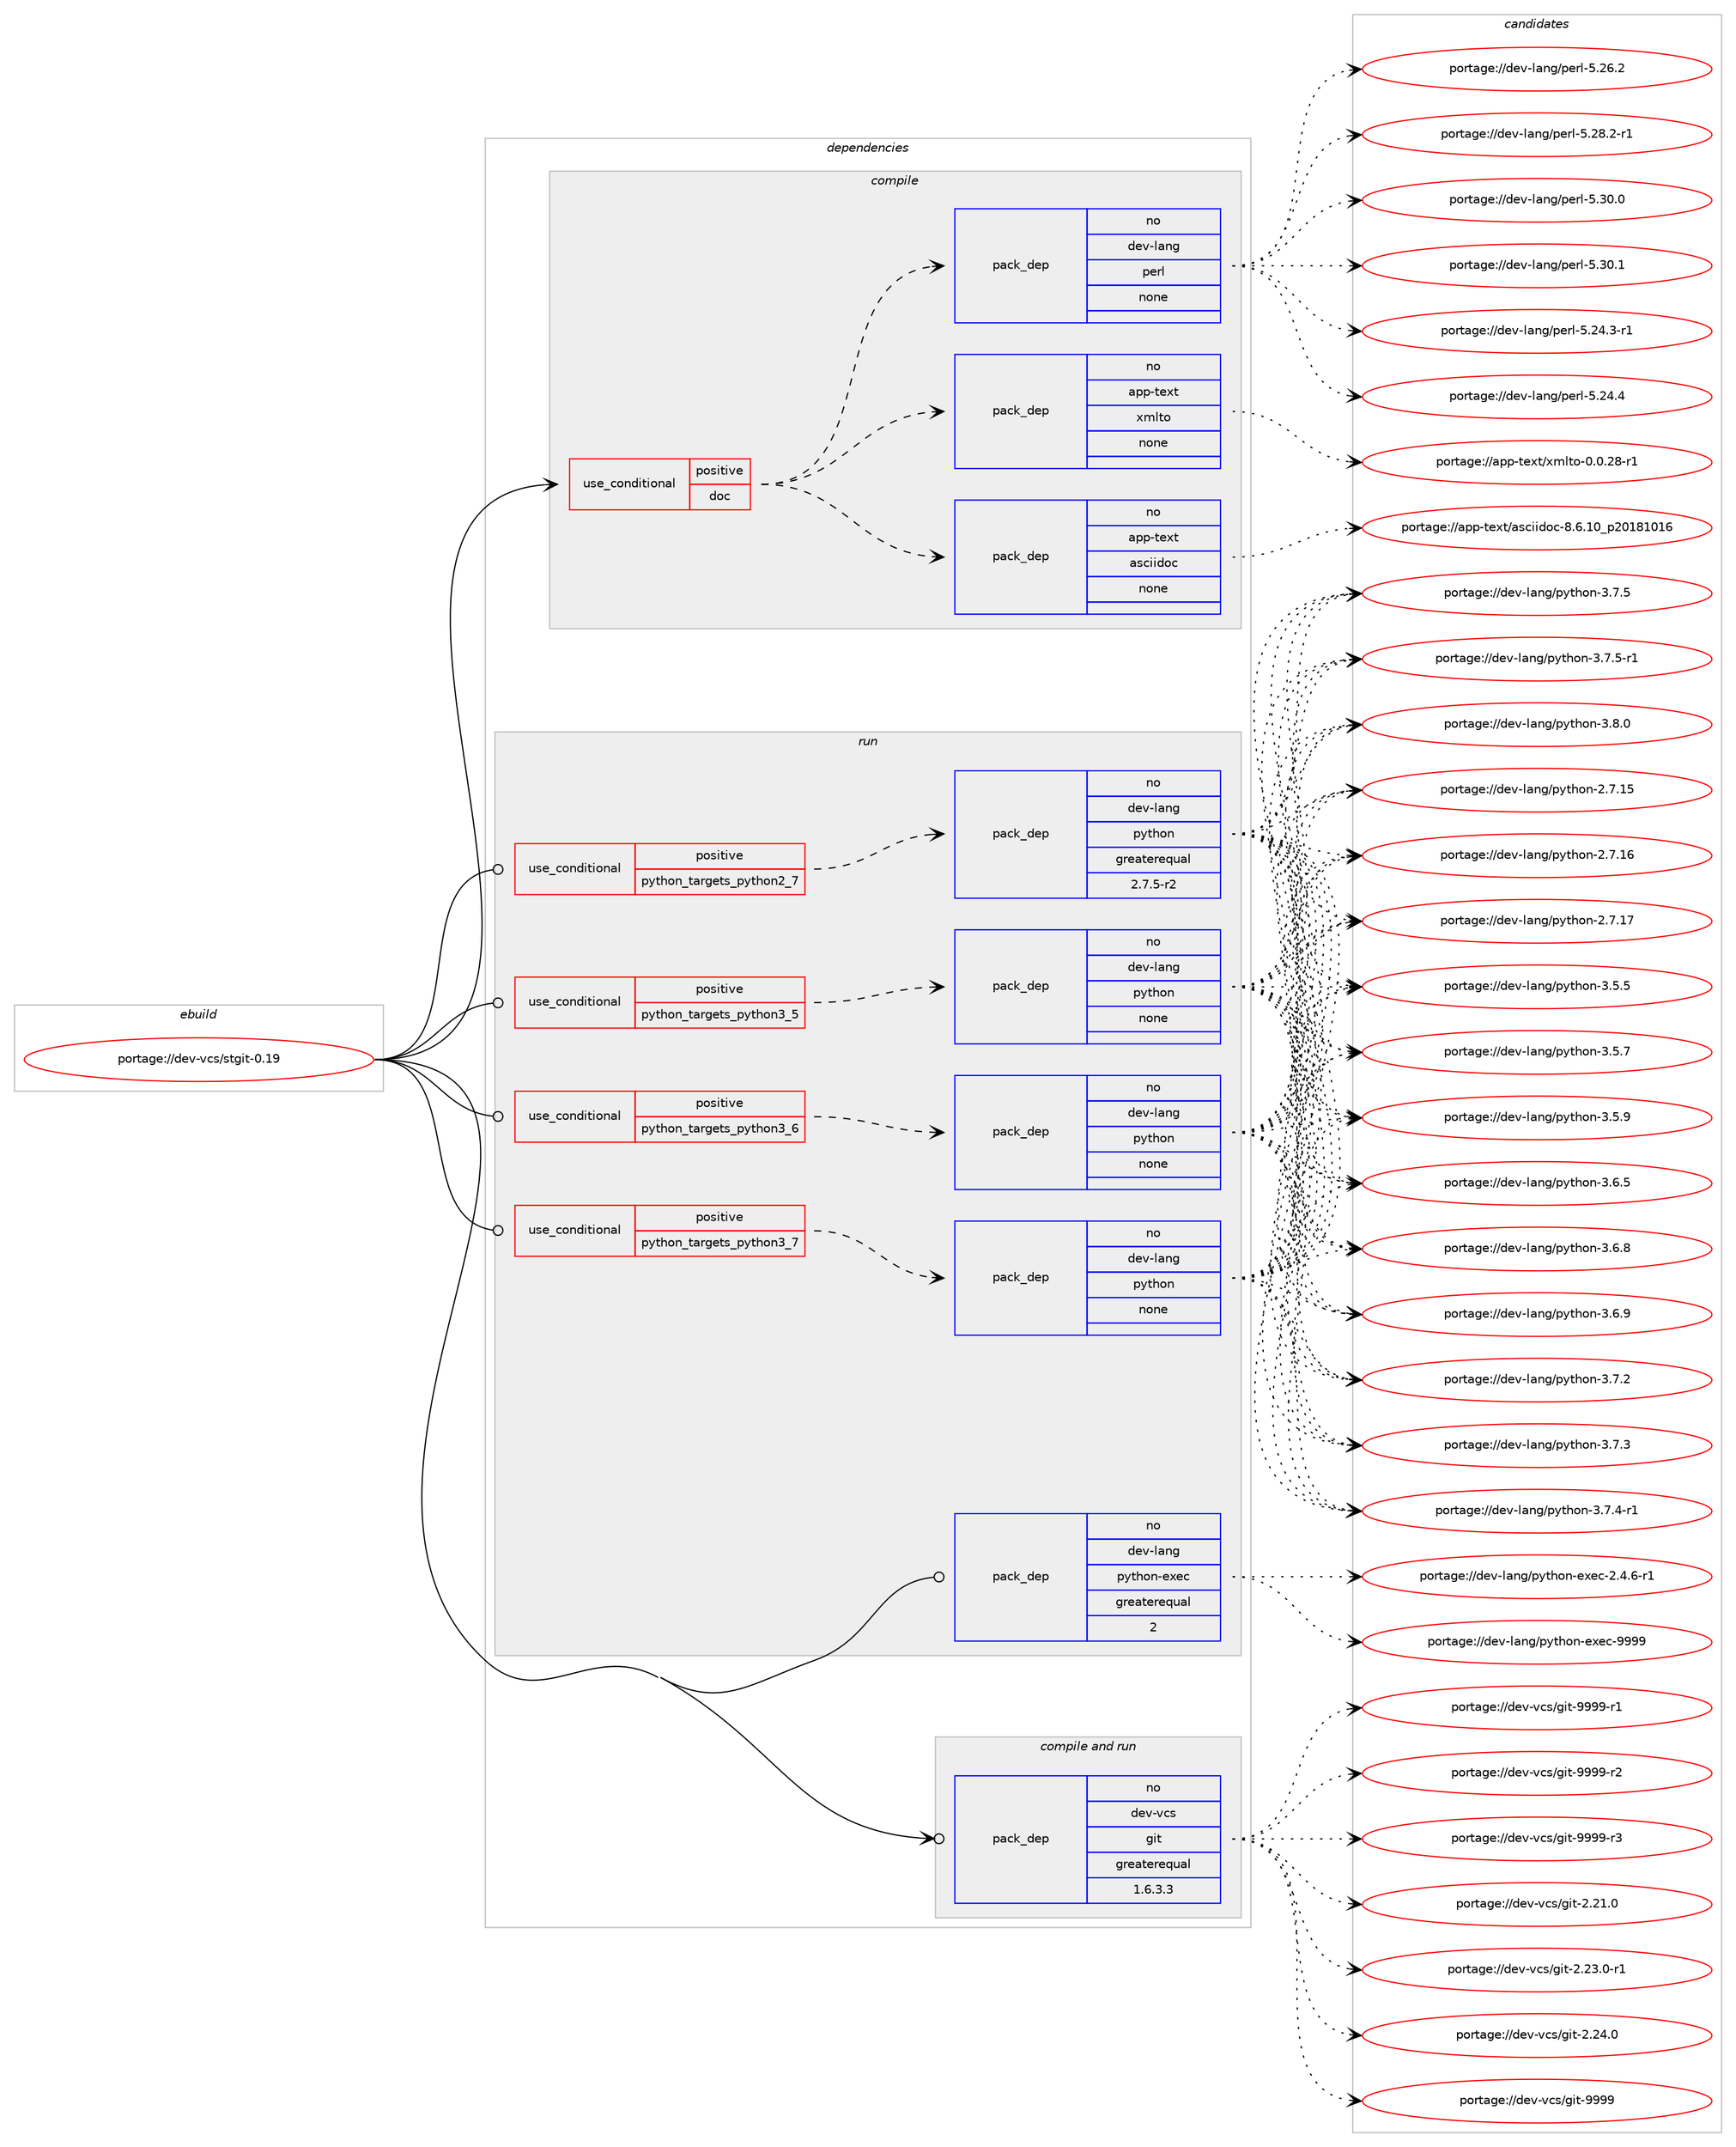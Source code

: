 digraph prolog {

# *************
# Graph options
# *************

newrank=true;
concentrate=true;
compound=true;
graph [rankdir=LR,fontname=Helvetica,fontsize=10,ranksep=1.5];#, ranksep=2.5, nodesep=0.2];
edge  [arrowhead=vee];
node  [fontname=Helvetica,fontsize=10];

# **********
# The ebuild
# **********

subgraph cluster_leftcol {
color=gray;
rank=same;
label=<<i>ebuild</i>>;
id [label="portage://dev-vcs/stgit-0.19", color=red, width=4, href="../dev-vcs/stgit-0.19.svg"];
}

# ****************
# The dependencies
# ****************

subgraph cluster_midcol {
color=gray;
label=<<i>dependencies</i>>;
subgraph cluster_compile {
fillcolor="#eeeeee";
style=filled;
label=<<i>compile</i>>;
subgraph cond72484 {
dependency268315 [label=<<TABLE BORDER="0" CELLBORDER="1" CELLSPACING="0" CELLPADDING="4"><TR><TD ROWSPAN="3" CELLPADDING="10">use_conditional</TD></TR><TR><TD>positive</TD></TR><TR><TD>doc</TD></TR></TABLE>>, shape=none, color=red];
subgraph pack192086 {
dependency268316 [label=<<TABLE BORDER="0" CELLBORDER="1" CELLSPACING="0" CELLPADDING="4" WIDTH="220"><TR><TD ROWSPAN="6" CELLPADDING="30">pack_dep</TD></TR><TR><TD WIDTH="110">no</TD></TR><TR><TD>app-text</TD></TR><TR><TD>asciidoc</TD></TR><TR><TD>none</TD></TR><TR><TD></TD></TR></TABLE>>, shape=none, color=blue];
}
dependency268315:e -> dependency268316:w [weight=20,style="dashed",arrowhead="vee"];
subgraph pack192087 {
dependency268317 [label=<<TABLE BORDER="0" CELLBORDER="1" CELLSPACING="0" CELLPADDING="4" WIDTH="220"><TR><TD ROWSPAN="6" CELLPADDING="30">pack_dep</TD></TR><TR><TD WIDTH="110">no</TD></TR><TR><TD>app-text</TD></TR><TR><TD>xmlto</TD></TR><TR><TD>none</TD></TR><TR><TD></TD></TR></TABLE>>, shape=none, color=blue];
}
dependency268315:e -> dependency268317:w [weight=20,style="dashed",arrowhead="vee"];
subgraph pack192088 {
dependency268318 [label=<<TABLE BORDER="0" CELLBORDER="1" CELLSPACING="0" CELLPADDING="4" WIDTH="220"><TR><TD ROWSPAN="6" CELLPADDING="30">pack_dep</TD></TR><TR><TD WIDTH="110">no</TD></TR><TR><TD>dev-lang</TD></TR><TR><TD>perl</TD></TR><TR><TD>none</TD></TR><TR><TD></TD></TR></TABLE>>, shape=none, color=blue];
}
dependency268315:e -> dependency268318:w [weight=20,style="dashed",arrowhead="vee"];
}
id:e -> dependency268315:w [weight=20,style="solid",arrowhead="vee"];
}
subgraph cluster_compileandrun {
fillcolor="#eeeeee";
style=filled;
label=<<i>compile and run</i>>;
subgraph pack192089 {
dependency268319 [label=<<TABLE BORDER="0" CELLBORDER="1" CELLSPACING="0" CELLPADDING="4" WIDTH="220"><TR><TD ROWSPAN="6" CELLPADDING="30">pack_dep</TD></TR><TR><TD WIDTH="110">no</TD></TR><TR><TD>dev-vcs</TD></TR><TR><TD>git</TD></TR><TR><TD>greaterequal</TD></TR><TR><TD>1.6.3.3</TD></TR></TABLE>>, shape=none, color=blue];
}
id:e -> dependency268319:w [weight=20,style="solid",arrowhead="odotvee"];
}
subgraph cluster_run {
fillcolor="#eeeeee";
style=filled;
label=<<i>run</i>>;
subgraph cond72485 {
dependency268320 [label=<<TABLE BORDER="0" CELLBORDER="1" CELLSPACING="0" CELLPADDING="4"><TR><TD ROWSPAN="3" CELLPADDING="10">use_conditional</TD></TR><TR><TD>positive</TD></TR><TR><TD>python_targets_python2_7</TD></TR></TABLE>>, shape=none, color=red];
subgraph pack192090 {
dependency268321 [label=<<TABLE BORDER="0" CELLBORDER="1" CELLSPACING="0" CELLPADDING="4" WIDTH="220"><TR><TD ROWSPAN="6" CELLPADDING="30">pack_dep</TD></TR><TR><TD WIDTH="110">no</TD></TR><TR><TD>dev-lang</TD></TR><TR><TD>python</TD></TR><TR><TD>greaterequal</TD></TR><TR><TD>2.7.5-r2</TD></TR></TABLE>>, shape=none, color=blue];
}
dependency268320:e -> dependency268321:w [weight=20,style="dashed",arrowhead="vee"];
}
id:e -> dependency268320:w [weight=20,style="solid",arrowhead="odot"];
subgraph cond72486 {
dependency268322 [label=<<TABLE BORDER="0" CELLBORDER="1" CELLSPACING="0" CELLPADDING="4"><TR><TD ROWSPAN="3" CELLPADDING="10">use_conditional</TD></TR><TR><TD>positive</TD></TR><TR><TD>python_targets_python3_5</TD></TR></TABLE>>, shape=none, color=red];
subgraph pack192091 {
dependency268323 [label=<<TABLE BORDER="0" CELLBORDER="1" CELLSPACING="0" CELLPADDING="4" WIDTH="220"><TR><TD ROWSPAN="6" CELLPADDING="30">pack_dep</TD></TR><TR><TD WIDTH="110">no</TD></TR><TR><TD>dev-lang</TD></TR><TR><TD>python</TD></TR><TR><TD>none</TD></TR><TR><TD></TD></TR></TABLE>>, shape=none, color=blue];
}
dependency268322:e -> dependency268323:w [weight=20,style="dashed",arrowhead="vee"];
}
id:e -> dependency268322:w [weight=20,style="solid",arrowhead="odot"];
subgraph cond72487 {
dependency268324 [label=<<TABLE BORDER="0" CELLBORDER="1" CELLSPACING="0" CELLPADDING="4"><TR><TD ROWSPAN="3" CELLPADDING="10">use_conditional</TD></TR><TR><TD>positive</TD></TR><TR><TD>python_targets_python3_6</TD></TR></TABLE>>, shape=none, color=red];
subgraph pack192092 {
dependency268325 [label=<<TABLE BORDER="0" CELLBORDER="1" CELLSPACING="0" CELLPADDING="4" WIDTH="220"><TR><TD ROWSPAN="6" CELLPADDING="30">pack_dep</TD></TR><TR><TD WIDTH="110">no</TD></TR><TR><TD>dev-lang</TD></TR><TR><TD>python</TD></TR><TR><TD>none</TD></TR><TR><TD></TD></TR></TABLE>>, shape=none, color=blue];
}
dependency268324:e -> dependency268325:w [weight=20,style="dashed",arrowhead="vee"];
}
id:e -> dependency268324:w [weight=20,style="solid",arrowhead="odot"];
subgraph cond72488 {
dependency268326 [label=<<TABLE BORDER="0" CELLBORDER="1" CELLSPACING="0" CELLPADDING="4"><TR><TD ROWSPAN="3" CELLPADDING="10">use_conditional</TD></TR><TR><TD>positive</TD></TR><TR><TD>python_targets_python3_7</TD></TR></TABLE>>, shape=none, color=red];
subgraph pack192093 {
dependency268327 [label=<<TABLE BORDER="0" CELLBORDER="1" CELLSPACING="0" CELLPADDING="4" WIDTH="220"><TR><TD ROWSPAN="6" CELLPADDING="30">pack_dep</TD></TR><TR><TD WIDTH="110">no</TD></TR><TR><TD>dev-lang</TD></TR><TR><TD>python</TD></TR><TR><TD>none</TD></TR><TR><TD></TD></TR></TABLE>>, shape=none, color=blue];
}
dependency268326:e -> dependency268327:w [weight=20,style="dashed",arrowhead="vee"];
}
id:e -> dependency268326:w [weight=20,style="solid",arrowhead="odot"];
subgraph pack192094 {
dependency268328 [label=<<TABLE BORDER="0" CELLBORDER="1" CELLSPACING="0" CELLPADDING="4" WIDTH="220"><TR><TD ROWSPAN="6" CELLPADDING="30">pack_dep</TD></TR><TR><TD WIDTH="110">no</TD></TR><TR><TD>dev-lang</TD></TR><TR><TD>python-exec</TD></TR><TR><TD>greaterequal</TD></TR><TR><TD>2</TD></TR></TABLE>>, shape=none, color=blue];
}
id:e -> dependency268328:w [weight=20,style="solid",arrowhead="odot"];
}
}

# **************
# The candidates
# **************

subgraph cluster_choices {
rank=same;
color=gray;
label=<<i>candidates</i>>;

subgraph choice192086 {
color=black;
nodesep=1;
choiceportage97112112451161011201164797115991051051001119945564654464948951125048495649484954 [label="portage://app-text/asciidoc-8.6.10_p20181016", color=red, width=4,href="../app-text/asciidoc-8.6.10_p20181016.svg"];
dependency268316:e -> choiceportage97112112451161011201164797115991051051001119945564654464948951125048495649484954:w [style=dotted,weight="100"];
}
subgraph choice192087 {
color=black;
nodesep=1;
choiceportage971121124511610112011647120109108116111454846484650564511449 [label="portage://app-text/xmlto-0.0.28-r1", color=red, width=4,href="../app-text/xmlto-0.0.28-r1.svg"];
dependency268317:e -> choiceportage971121124511610112011647120109108116111454846484650564511449:w [style=dotted,weight="100"];
}
subgraph choice192088 {
color=black;
nodesep=1;
choiceportage100101118451089711010347112101114108455346505246514511449 [label="portage://dev-lang/perl-5.24.3-r1", color=red, width=4,href="../dev-lang/perl-5.24.3-r1.svg"];
choiceportage10010111845108971101034711210111410845534650524652 [label="portage://dev-lang/perl-5.24.4", color=red, width=4,href="../dev-lang/perl-5.24.4.svg"];
choiceportage10010111845108971101034711210111410845534650544650 [label="portage://dev-lang/perl-5.26.2", color=red, width=4,href="../dev-lang/perl-5.26.2.svg"];
choiceportage100101118451089711010347112101114108455346505646504511449 [label="portage://dev-lang/perl-5.28.2-r1", color=red, width=4,href="../dev-lang/perl-5.28.2-r1.svg"];
choiceportage10010111845108971101034711210111410845534651484648 [label="portage://dev-lang/perl-5.30.0", color=red, width=4,href="../dev-lang/perl-5.30.0.svg"];
choiceportage10010111845108971101034711210111410845534651484649 [label="portage://dev-lang/perl-5.30.1", color=red, width=4,href="../dev-lang/perl-5.30.1.svg"];
dependency268318:e -> choiceportage100101118451089711010347112101114108455346505246514511449:w [style=dotted,weight="100"];
dependency268318:e -> choiceportage10010111845108971101034711210111410845534650524652:w [style=dotted,weight="100"];
dependency268318:e -> choiceportage10010111845108971101034711210111410845534650544650:w [style=dotted,weight="100"];
dependency268318:e -> choiceportage100101118451089711010347112101114108455346505646504511449:w [style=dotted,weight="100"];
dependency268318:e -> choiceportage10010111845108971101034711210111410845534651484648:w [style=dotted,weight="100"];
dependency268318:e -> choiceportage10010111845108971101034711210111410845534651484649:w [style=dotted,weight="100"];
}
subgraph choice192089 {
color=black;
nodesep=1;
choiceportage10010111845118991154710310511645504650494648 [label="portage://dev-vcs/git-2.21.0", color=red, width=4,href="../dev-vcs/git-2.21.0.svg"];
choiceportage100101118451189911547103105116455046505146484511449 [label="portage://dev-vcs/git-2.23.0-r1", color=red, width=4,href="../dev-vcs/git-2.23.0-r1.svg"];
choiceportage10010111845118991154710310511645504650524648 [label="portage://dev-vcs/git-2.24.0", color=red, width=4,href="../dev-vcs/git-2.24.0.svg"];
choiceportage1001011184511899115471031051164557575757 [label="portage://dev-vcs/git-9999", color=red, width=4,href="../dev-vcs/git-9999.svg"];
choiceportage10010111845118991154710310511645575757574511449 [label="portage://dev-vcs/git-9999-r1", color=red, width=4,href="../dev-vcs/git-9999-r1.svg"];
choiceportage10010111845118991154710310511645575757574511450 [label="portage://dev-vcs/git-9999-r2", color=red, width=4,href="../dev-vcs/git-9999-r2.svg"];
choiceportage10010111845118991154710310511645575757574511451 [label="portage://dev-vcs/git-9999-r3", color=red, width=4,href="../dev-vcs/git-9999-r3.svg"];
dependency268319:e -> choiceportage10010111845118991154710310511645504650494648:w [style=dotted,weight="100"];
dependency268319:e -> choiceportage100101118451189911547103105116455046505146484511449:w [style=dotted,weight="100"];
dependency268319:e -> choiceportage10010111845118991154710310511645504650524648:w [style=dotted,weight="100"];
dependency268319:e -> choiceportage1001011184511899115471031051164557575757:w [style=dotted,weight="100"];
dependency268319:e -> choiceportage10010111845118991154710310511645575757574511449:w [style=dotted,weight="100"];
dependency268319:e -> choiceportage10010111845118991154710310511645575757574511450:w [style=dotted,weight="100"];
dependency268319:e -> choiceportage10010111845118991154710310511645575757574511451:w [style=dotted,weight="100"];
}
subgraph choice192090 {
color=black;
nodesep=1;
choiceportage10010111845108971101034711212111610411111045504655464953 [label="portage://dev-lang/python-2.7.15", color=red, width=4,href="../dev-lang/python-2.7.15.svg"];
choiceportage10010111845108971101034711212111610411111045504655464954 [label="portage://dev-lang/python-2.7.16", color=red, width=4,href="../dev-lang/python-2.7.16.svg"];
choiceportage10010111845108971101034711212111610411111045504655464955 [label="portage://dev-lang/python-2.7.17", color=red, width=4,href="../dev-lang/python-2.7.17.svg"];
choiceportage100101118451089711010347112121116104111110455146534653 [label="portage://dev-lang/python-3.5.5", color=red, width=4,href="../dev-lang/python-3.5.5.svg"];
choiceportage100101118451089711010347112121116104111110455146534655 [label="portage://dev-lang/python-3.5.7", color=red, width=4,href="../dev-lang/python-3.5.7.svg"];
choiceportage100101118451089711010347112121116104111110455146534657 [label="portage://dev-lang/python-3.5.9", color=red, width=4,href="../dev-lang/python-3.5.9.svg"];
choiceportage100101118451089711010347112121116104111110455146544653 [label="portage://dev-lang/python-3.6.5", color=red, width=4,href="../dev-lang/python-3.6.5.svg"];
choiceportage100101118451089711010347112121116104111110455146544656 [label="portage://dev-lang/python-3.6.8", color=red, width=4,href="../dev-lang/python-3.6.8.svg"];
choiceportage100101118451089711010347112121116104111110455146544657 [label="portage://dev-lang/python-3.6.9", color=red, width=4,href="../dev-lang/python-3.6.9.svg"];
choiceportage100101118451089711010347112121116104111110455146554650 [label="portage://dev-lang/python-3.7.2", color=red, width=4,href="../dev-lang/python-3.7.2.svg"];
choiceportage100101118451089711010347112121116104111110455146554651 [label="portage://dev-lang/python-3.7.3", color=red, width=4,href="../dev-lang/python-3.7.3.svg"];
choiceportage1001011184510897110103471121211161041111104551465546524511449 [label="portage://dev-lang/python-3.7.4-r1", color=red, width=4,href="../dev-lang/python-3.7.4-r1.svg"];
choiceportage100101118451089711010347112121116104111110455146554653 [label="portage://dev-lang/python-3.7.5", color=red, width=4,href="../dev-lang/python-3.7.5.svg"];
choiceportage1001011184510897110103471121211161041111104551465546534511449 [label="portage://dev-lang/python-3.7.5-r1", color=red, width=4,href="../dev-lang/python-3.7.5-r1.svg"];
choiceportage100101118451089711010347112121116104111110455146564648 [label="portage://dev-lang/python-3.8.0", color=red, width=4,href="../dev-lang/python-3.8.0.svg"];
dependency268321:e -> choiceportage10010111845108971101034711212111610411111045504655464953:w [style=dotted,weight="100"];
dependency268321:e -> choiceportage10010111845108971101034711212111610411111045504655464954:w [style=dotted,weight="100"];
dependency268321:e -> choiceportage10010111845108971101034711212111610411111045504655464955:w [style=dotted,weight="100"];
dependency268321:e -> choiceportage100101118451089711010347112121116104111110455146534653:w [style=dotted,weight="100"];
dependency268321:e -> choiceportage100101118451089711010347112121116104111110455146534655:w [style=dotted,weight="100"];
dependency268321:e -> choiceportage100101118451089711010347112121116104111110455146534657:w [style=dotted,weight="100"];
dependency268321:e -> choiceportage100101118451089711010347112121116104111110455146544653:w [style=dotted,weight="100"];
dependency268321:e -> choiceportage100101118451089711010347112121116104111110455146544656:w [style=dotted,weight="100"];
dependency268321:e -> choiceportage100101118451089711010347112121116104111110455146544657:w [style=dotted,weight="100"];
dependency268321:e -> choiceportage100101118451089711010347112121116104111110455146554650:w [style=dotted,weight="100"];
dependency268321:e -> choiceportage100101118451089711010347112121116104111110455146554651:w [style=dotted,weight="100"];
dependency268321:e -> choiceportage1001011184510897110103471121211161041111104551465546524511449:w [style=dotted,weight="100"];
dependency268321:e -> choiceportage100101118451089711010347112121116104111110455146554653:w [style=dotted,weight="100"];
dependency268321:e -> choiceportage1001011184510897110103471121211161041111104551465546534511449:w [style=dotted,weight="100"];
dependency268321:e -> choiceportage100101118451089711010347112121116104111110455146564648:w [style=dotted,weight="100"];
}
subgraph choice192091 {
color=black;
nodesep=1;
choiceportage10010111845108971101034711212111610411111045504655464953 [label="portage://dev-lang/python-2.7.15", color=red, width=4,href="../dev-lang/python-2.7.15.svg"];
choiceportage10010111845108971101034711212111610411111045504655464954 [label="portage://dev-lang/python-2.7.16", color=red, width=4,href="../dev-lang/python-2.7.16.svg"];
choiceportage10010111845108971101034711212111610411111045504655464955 [label="portage://dev-lang/python-2.7.17", color=red, width=4,href="../dev-lang/python-2.7.17.svg"];
choiceportage100101118451089711010347112121116104111110455146534653 [label="portage://dev-lang/python-3.5.5", color=red, width=4,href="../dev-lang/python-3.5.5.svg"];
choiceportage100101118451089711010347112121116104111110455146534655 [label="portage://dev-lang/python-3.5.7", color=red, width=4,href="../dev-lang/python-3.5.7.svg"];
choiceportage100101118451089711010347112121116104111110455146534657 [label="portage://dev-lang/python-3.5.9", color=red, width=4,href="../dev-lang/python-3.5.9.svg"];
choiceportage100101118451089711010347112121116104111110455146544653 [label="portage://dev-lang/python-3.6.5", color=red, width=4,href="../dev-lang/python-3.6.5.svg"];
choiceportage100101118451089711010347112121116104111110455146544656 [label="portage://dev-lang/python-3.6.8", color=red, width=4,href="../dev-lang/python-3.6.8.svg"];
choiceportage100101118451089711010347112121116104111110455146544657 [label="portage://dev-lang/python-3.6.9", color=red, width=4,href="../dev-lang/python-3.6.9.svg"];
choiceportage100101118451089711010347112121116104111110455146554650 [label="portage://dev-lang/python-3.7.2", color=red, width=4,href="../dev-lang/python-3.7.2.svg"];
choiceportage100101118451089711010347112121116104111110455146554651 [label="portage://dev-lang/python-3.7.3", color=red, width=4,href="../dev-lang/python-3.7.3.svg"];
choiceportage1001011184510897110103471121211161041111104551465546524511449 [label="portage://dev-lang/python-3.7.4-r1", color=red, width=4,href="../dev-lang/python-3.7.4-r1.svg"];
choiceportage100101118451089711010347112121116104111110455146554653 [label="portage://dev-lang/python-3.7.5", color=red, width=4,href="../dev-lang/python-3.7.5.svg"];
choiceportage1001011184510897110103471121211161041111104551465546534511449 [label="portage://dev-lang/python-3.7.5-r1", color=red, width=4,href="../dev-lang/python-3.7.5-r1.svg"];
choiceportage100101118451089711010347112121116104111110455146564648 [label="portage://dev-lang/python-3.8.0", color=red, width=4,href="../dev-lang/python-3.8.0.svg"];
dependency268323:e -> choiceportage10010111845108971101034711212111610411111045504655464953:w [style=dotted,weight="100"];
dependency268323:e -> choiceportage10010111845108971101034711212111610411111045504655464954:w [style=dotted,weight="100"];
dependency268323:e -> choiceportage10010111845108971101034711212111610411111045504655464955:w [style=dotted,weight="100"];
dependency268323:e -> choiceportage100101118451089711010347112121116104111110455146534653:w [style=dotted,weight="100"];
dependency268323:e -> choiceportage100101118451089711010347112121116104111110455146534655:w [style=dotted,weight="100"];
dependency268323:e -> choiceportage100101118451089711010347112121116104111110455146534657:w [style=dotted,weight="100"];
dependency268323:e -> choiceportage100101118451089711010347112121116104111110455146544653:w [style=dotted,weight="100"];
dependency268323:e -> choiceportage100101118451089711010347112121116104111110455146544656:w [style=dotted,weight="100"];
dependency268323:e -> choiceportage100101118451089711010347112121116104111110455146544657:w [style=dotted,weight="100"];
dependency268323:e -> choiceportage100101118451089711010347112121116104111110455146554650:w [style=dotted,weight="100"];
dependency268323:e -> choiceportage100101118451089711010347112121116104111110455146554651:w [style=dotted,weight="100"];
dependency268323:e -> choiceportage1001011184510897110103471121211161041111104551465546524511449:w [style=dotted,weight="100"];
dependency268323:e -> choiceportage100101118451089711010347112121116104111110455146554653:w [style=dotted,weight="100"];
dependency268323:e -> choiceportage1001011184510897110103471121211161041111104551465546534511449:w [style=dotted,weight="100"];
dependency268323:e -> choiceportage100101118451089711010347112121116104111110455146564648:w [style=dotted,weight="100"];
}
subgraph choice192092 {
color=black;
nodesep=1;
choiceportage10010111845108971101034711212111610411111045504655464953 [label="portage://dev-lang/python-2.7.15", color=red, width=4,href="../dev-lang/python-2.7.15.svg"];
choiceportage10010111845108971101034711212111610411111045504655464954 [label="portage://dev-lang/python-2.7.16", color=red, width=4,href="../dev-lang/python-2.7.16.svg"];
choiceportage10010111845108971101034711212111610411111045504655464955 [label="portage://dev-lang/python-2.7.17", color=red, width=4,href="../dev-lang/python-2.7.17.svg"];
choiceportage100101118451089711010347112121116104111110455146534653 [label="portage://dev-lang/python-3.5.5", color=red, width=4,href="../dev-lang/python-3.5.5.svg"];
choiceportage100101118451089711010347112121116104111110455146534655 [label="portage://dev-lang/python-3.5.7", color=red, width=4,href="../dev-lang/python-3.5.7.svg"];
choiceportage100101118451089711010347112121116104111110455146534657 [label="portage://dev-lang/python-3.5.9", color=red, width=4,href="../dev-lang/python-3.5.9.svg"];
choiceportage100101118451089711010347112121116104111110455146544653 [label="portage://dev-lang/python-3.6.5", color=red, width=4,href="../dev-lang/python-3.6.5.svg"];
choiceportage100101118451089711010347112121116104111110455146544656 [label="portage://dev-lang/python-3.6.8", color=red, width=4,href="../dev-lang/python-3.6.8.svg"];
choiceportage100101118451089711010347112121116104111110455146544657 [label="portage://dev-lang/python-3.6.9", color=red, width=4,href="../dev-lang/python-3.6.9.svg"];
choiceportage100101118451089711010347112121116104111110455146554650 [label="portage://dev-lang/python-3.7.2", color=red, width=4,href="../dev-lang/python-3.7.2.svg"];
choiceportage100101118451089711010347112121116104111110455146554651 [label="portage://dev-lang/python-3.7.3", color=red, width=4,href="../dev-lang/python-3.7.3.svg"];
choiceportage1001011184510897110103471121211161041111104551465546524511449 [label="portage://dev-lang/python-3.7.4-r1", color=red, width=4,href="../dev-lang/python-3.7.4-r1.svg"];
choiceportage100101118451089711010347112121116104111110455146554653 [label="portage://dev-lang/python-3.7.5", color=red, width=4,href="../dev-lang/python-3.7.5.svg"];
choiceportage1001011184510897110103471121211161041111104551465546534511449 [label="portage://dev-lang/python-3.7.5-r1", color=red, width=4,href="../dev-lang/python-3.7.5-r1.svg"];
choiceportage100101118451089711010347112121116104111110455146564648 [label="portage://dev-lang/python-3.8.0", color=red, width=4,href="../dev-lang/python-3.8.0.svg"];
dependency268325:e -> choiceportage10010111845108971101034711212111610411111045504655464953:w [style=dotted,weight="100"];
dependency268325:e -> choiceportage10010111845108971101034711212111610411111045504655464954:w [style=dotted,weight="100"];
dependency268325:e -> choiceportage10010111845108971101034711212111610411111045504655464955:w [style=dotted,weight="100"];
dependency268325:e -> choiceportage100101118451089711010347112121116104111110455146534653:w [style=dotted,weight="100"];
dependency268325:e -> choiceportage100101118451089711010347112121116104111110455146534655:w [style=dotted,weight="100"];
dependency268325:e -> choiceportage100101118451089711010347112121116104111110455146534657:w [style=dotted,weight="100"];
dependency268325:e -> choiceportage100101118451089711010347112121116104111110455146544653:w [style=dotted,weight="100"];
dependency268325:e -> choiceportage100101118451089711010347112121116104111110455146544656:w [style=dotted,weight="100"];
dependency268325:e -> choiceportage100101118451089711010347112121116104111110455146544657:w [style=dotted,weight="100"];
dependency268325:e -> choiceportage100101118451089711010347112121116104111110455146554650:w [style=dotted,weight="100"];
dependency268325:e -> choiceportage100101118451089711010347112121116104111110455146554651:w [style=dotted,weight="100"];
dependency268325:e -> choiceportage1001011184510897110103471121211161041111104551465546524511449:w [style=dotted,weight="100"];
dependency268325:e -> choiceportage100101118451089711010347112121116104111110455146554653:w [style=dotted,weight="100"];
dependency268325:e -> choiceportage1001011184510897110103471121211161041111104551465546534511449:w [style=dotted,weight="100"];
dependency268325:e -> choiceportage100101118451089711010347112121116104111110455146564648:w [style=dotted,weight="100"];
}
subgraph choice192093 {
color=black;
nodesep=1;
choiceportage10010111845108971101034711212111610411111045504655464953 [label="portage://dev-lang/python-2.7.15", color=red, width=4,href="../dev-lang/python-2.7.15.svg"];
choiceportage10010111845108971101034711212111610411111045504655464954 [label="portage://dev-lang/python-2.7.16", color=red, width=4,href="../dev-lang/python-2.7.16.svg"];
choiceportage10010111845108971101034711212111610411111045504655464955 [label="portage://dev-lang/python-2.7.17", color=red, width=4,href="../dev-lang/python-2.7.17.svg"];
choiceportage100101118451089711010347112121116104111110455146534653 [label="portage://dev-lang/python-3.5.5", color=red, width=4,href="../dev-lang/python-3.5.5.svg"];
choiceportage100101118451089711010347112121116104111110455146534655 [label="portage://dev-lang/python-3.5.7", color=red, width=4,href="../dev-lang/python-3.5.7.svg"];
choiceportage100101118451089711010347112121116104111110455146534657 [label="portage://dev-lang/python-3.5.9", color=red, width=4,href="../dev-lang/python-3.5.9.svg"];
choiceportage100101118451089711010347112121116104111110455146544653 [label="portage://dev-lang/python-3.6.5", color=red, width=4,href="../dev-lang/python-3.6.5.svg"];
choiceportage100101118451089711010347112121116104111110455146544656 [label="portage://dev-lang/python-3.6.8", color=red, width=4,href="../dev-lang/python-3.6.8.svg"];
choiceportage100101118451089711010347112121116104111110455146544657 [label="portage://dev-lang/python-3.6.9", color=red, width=4,href="../dev-lang/python-3.6.9.svg"];
choiceportage100101118451089711010347112121116104111110455146554650 [label="portage://dev-lang/python-3.7.2", color=red, width=4,href="../dev-lang/python-3.7.2.svg"];
choiceportage100101118451089711010347112121116104111110455146554651 [label="portage://dev-lang/python-3.7.3", color=red, width=4,href="../dev-lang/python-3.7.3.svg"];
choiceportage1001011184510897110103471121211161041111104551465546524511449 [label="portage://dev-lang/python-3.7.4-r1", color=red, width=4,href="../dev-lang/python-3.7.4-r1.svg"];
choiceportage100101118451089711010347112121116104111110455146554653 [label="portage://dev-lang/python-3.7.5", color=red, width=4,href="../dev-lang/python-3.7.5.svg"];
choiceportage1001011184510897110103471121211161041111104551465546534511449 [label="portage://dev-lang/python-3.7.5-r1", color=red, width=4,href="../dev-lang/python-3.7.5-r1.svg"];
choiceportage100101118451089711010347112121116104111110455146564648 [label="portage://dev-lang/python-3.8.0", color=red, width=4,href="../dev-lang/python-3.8.0.svg"];
dependency268327:e -> choiceportage10010111845108971101034711212111610411111045504655464953:w [style=dotted,weight="100"];
dependency268327:e -> choiceportage10010111845108971101034711212111610411111045504655464954:w [style=dotted,weight="100"];
dependency268327:e -> choiceportage10010111845108971101034711212111610411111045504655464955:w [style=dotted,weight="100"];
dependency268327:e -> choiceportage100101118451089711010347112121116104111110455146534653:w [style=dotted,weight="100"];
dependency268327:e -> choiceportage100101118451089711010347112121116104111110455146534655:w [style=dotted,weight="100"];
dependency268327:e -> choiceportage100101118451089711010347112121116104111110455146534657:w [style=dotted,weight="100"];
dependency268327:e -> choiceportage100101118451089711010347112121116104111110455146544653:w [style=dotted,weight="100"];
dependency268327:e -> choiceportage100101118451089711010347112121116104111110455146544656:w [style=dotted,weight="100"];
dependency268327:e -> choiceportage100101118451089711010347112121116104111110455146544657:w [style=dotted,weight="100"];
dependency268327:e -> choiceportage100101118451089711010347112121116104111110455146554650:w [style=dotted,weight="100"];
dependency268327:e -> choiceportage100101118451089711010347112121116104111110455146554651:w [style=dotted,weight="100"];
dependency268327:e -> choiceportage1001011184510897110103471121211161041111104551465546524511449:w [style=dotted,weight="100"];
dependency268327:e -> choiceportage100101118451089711010347112121116104111110455146554653:w [style=dotted,weight="100"];
dependency268327:e -> choiceportage1001011184510897110103471121211161041111104551465546534511449:w [style=dotted,weight="100"];
dependency268327:e -> choiceportage100101118451089711010347112121116104111110455146564648:w [style=dotted,weight="100"];
}
subgraph choice192094 {
color=black;
nodesep=1;
choiceportage10010111845108971101034711212111610411111045101120101994550465246544511449 [label="portage://dev-lang/python-exec-2.4.6-r1", color=red, width=4,href="../dev-lang/python-exec-2.4.6-r1.svg"];
choiceportage10010111845108971101034711212111610411111045101120101994557575757 [label="portage://dev-lang/python-exec-9999", color=red, width=4,href="../dev-lang/python-exec-9999.svg"];
dependency268328:e -> choiceportage10010111845108971101034711212111610411111045101120101994550465246544511449:w [style=dotted,weight="100"];
dependency268328:e -> choiceportage10010111845108971101034711212111610411111045101120101994557575757:w [style=dotted,weight="100"];
}
}

}
